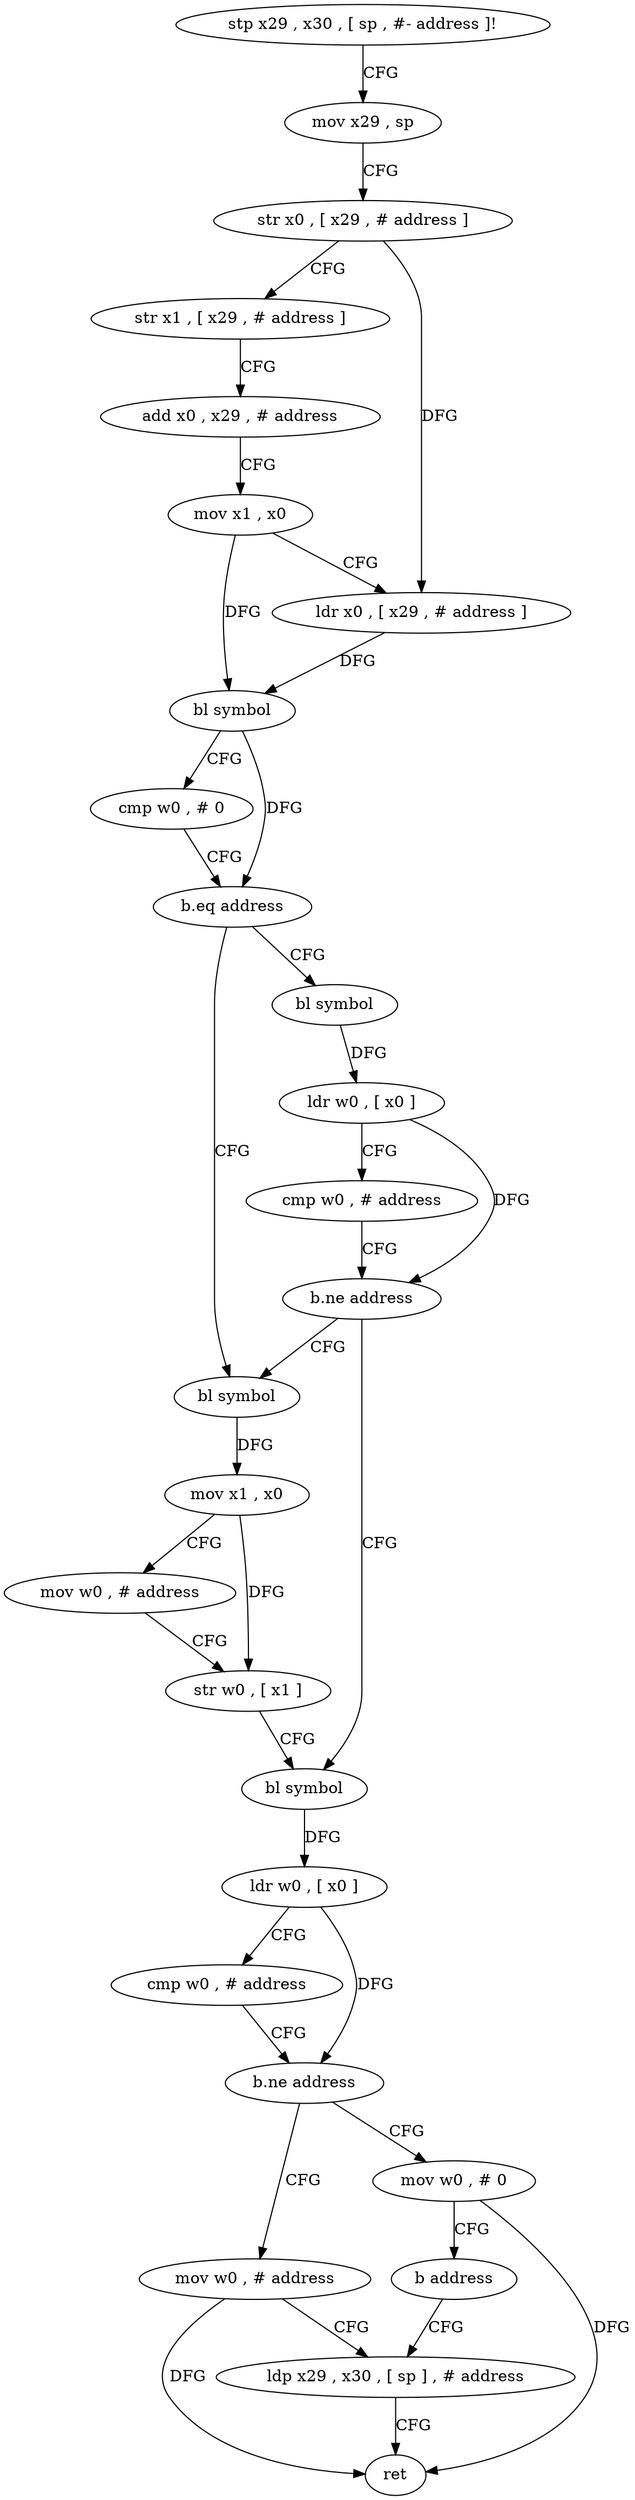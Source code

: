 digraph "func" {
"394340" [label = "stp x29 , x30 , [ sp , #- address ]!" ]
"394344" [label = "mov x29 , sp" ]
"394348" [label = "str x0 , [ x29 , # address ]" ]
"394352" [label = "str x1 , [ x29 , # address ]" ]
"394356" [label = "add x0 , x29 , # address" ]
"394360" [label = "mov x1 , x0" ]
"394364" [label = "ldr x0 , [ x29 , # address ]" ]
"394368" [label = "bl symbol" ]
"394372" [label = "cmp w0 , # 0" ]
"394376" [label = "b.eq address" ]
"394396" [label = "bl symbol" ]
"394380" [label = "bl symbol" ]
"394400" [label = "mov x1 , x0" ]
"394404" [label = "mov w0 , # address" ]
"394408" [label = "str w0 , [ x1 ]" ]
"394412" [label = "bl symbol" ]
"394384" [label = "ldr w0 , [ x0 ]" ]
"394388" [label = "cmp w0 , # address" ]
"394392" [label = "b.ne address" ]
"394436" [label = "mov w0 , # address" ]
"394440" [label = "ldp x29 , x30 , [ sp ] , # address" ]
"394428" [label = "mov w0 , # 0" ]
"394432" [label = "b address" ]
"394416" [label = "ldr w0 , [ x0 ]" ]
"394420" [label = "cmp w0 , # address" ]
"394424" [label = "b.ne address" ]
"394444" [label = "ret" ]
"394340" -> "394344" [ label = "CFG" ]
"394344" -> "394348" [ label = "CFG" ]
"394348" -> "394352" [ label = "CFG" ]
"394348" -> "394364" [ label = "DFG" ]
"394352" -> "394356" [ label = "CFG" ]
"394356" -> "394360" [ label = "CFG" ]
"394360" -> "394364" [ label = "CFG" ]
"394360" -> "394368" [ label = "DFG" ]
"394364" -> "394368" [ label = "DFG" ]
"394368" -> "394372" [ label = "CFG" ]
"394368" -> "394376" [ label = "DFG" ]
"394372" -> "394376" [ label = "CFG" ]
"394376" -> "394396" [ label = "CFG" ]
"394376" -> "394380" [ label = "CFG" ]
"394396" -> "394400" [ label = "DFG" ]
"394380" -> "394384" [ label = "DFG" ]
"394400" -> "394404" [ label = "CFG" ]
"394400" -> "394408" [ label = "DFG" ]
"394404" -> "394408" [ label = "CFG" ]
"394408" -> "394412" [ label = "CFG" ]
"394412" -> "394416" [ label = "DFG" ]
"394384" -> "394388" [ label = "CFG" ]
"394384" -> "394392" [ label = "DFG" ]
"394388" -> "394392" [ label = "CFG" ]
"394392" -> "394412" [ label = "CFG" ]
"394392" -> "394396" [ label = "CFG" ]
"394436" -> "394440" [ label = "CFG" ]
"394436" -> "394444" [ label = "DFG" ]
"394440" -> "394444" [ label = "CFG" ]
"394428" -> "394432" [ label = "CFG" ]
"394428" -> "394444" [ label = "DFG" ]
"394432" -> "394440" [ label = "CFG" ]
"394416" -> "394420" [ label = "CFG" ]
"394416" -> "394424" [ label = "DFG" ]
"394420" -> "394424" [ label = "CFG" ]
"394424" -> "394436" [ label = "CFG" ]
"394424" -> "394428" [ label = "CFG" ]
}
